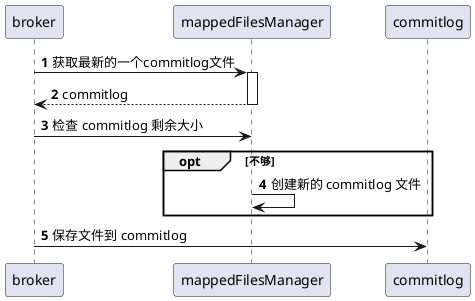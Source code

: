 @startuml
autonumber

participant broker
participant mappedFilesManager
participant commitlog

broker -> mappedFilesManager ++: 获取最新的一个commitlog文件
return commitlog
broker -> mappedFilesManager : 检查 commitlog 剩余大小
opt 不够
mappedFilesManager -> mappedFilesManager : 创建新的 commitlog 文件
end
broker -> commitlog : 保存文件到 commitlog

@enduml